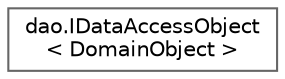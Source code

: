 digraph "Graphical Class Hierarchy"
{
 // LATEX_PDF_SIZE
  bgcolor="transparent";
  edge [fontname=Helvetica,fontsize=10,labelfontname=Helvetica,labelfontsize=10];
  node [fontname=Helvetica,fontsize=10,shape=box,height=0.2,width=0.4];
  rankdir="LR";
  Node0 [label="dao.IDataAccessObject\l\< DomainObject \>",height=0.2,width=0.4,color="grey40", fillcolor="white", style="filled",URL="$interfacedao_1_1_i_data_access_object.html",tooltip=" "];
}
